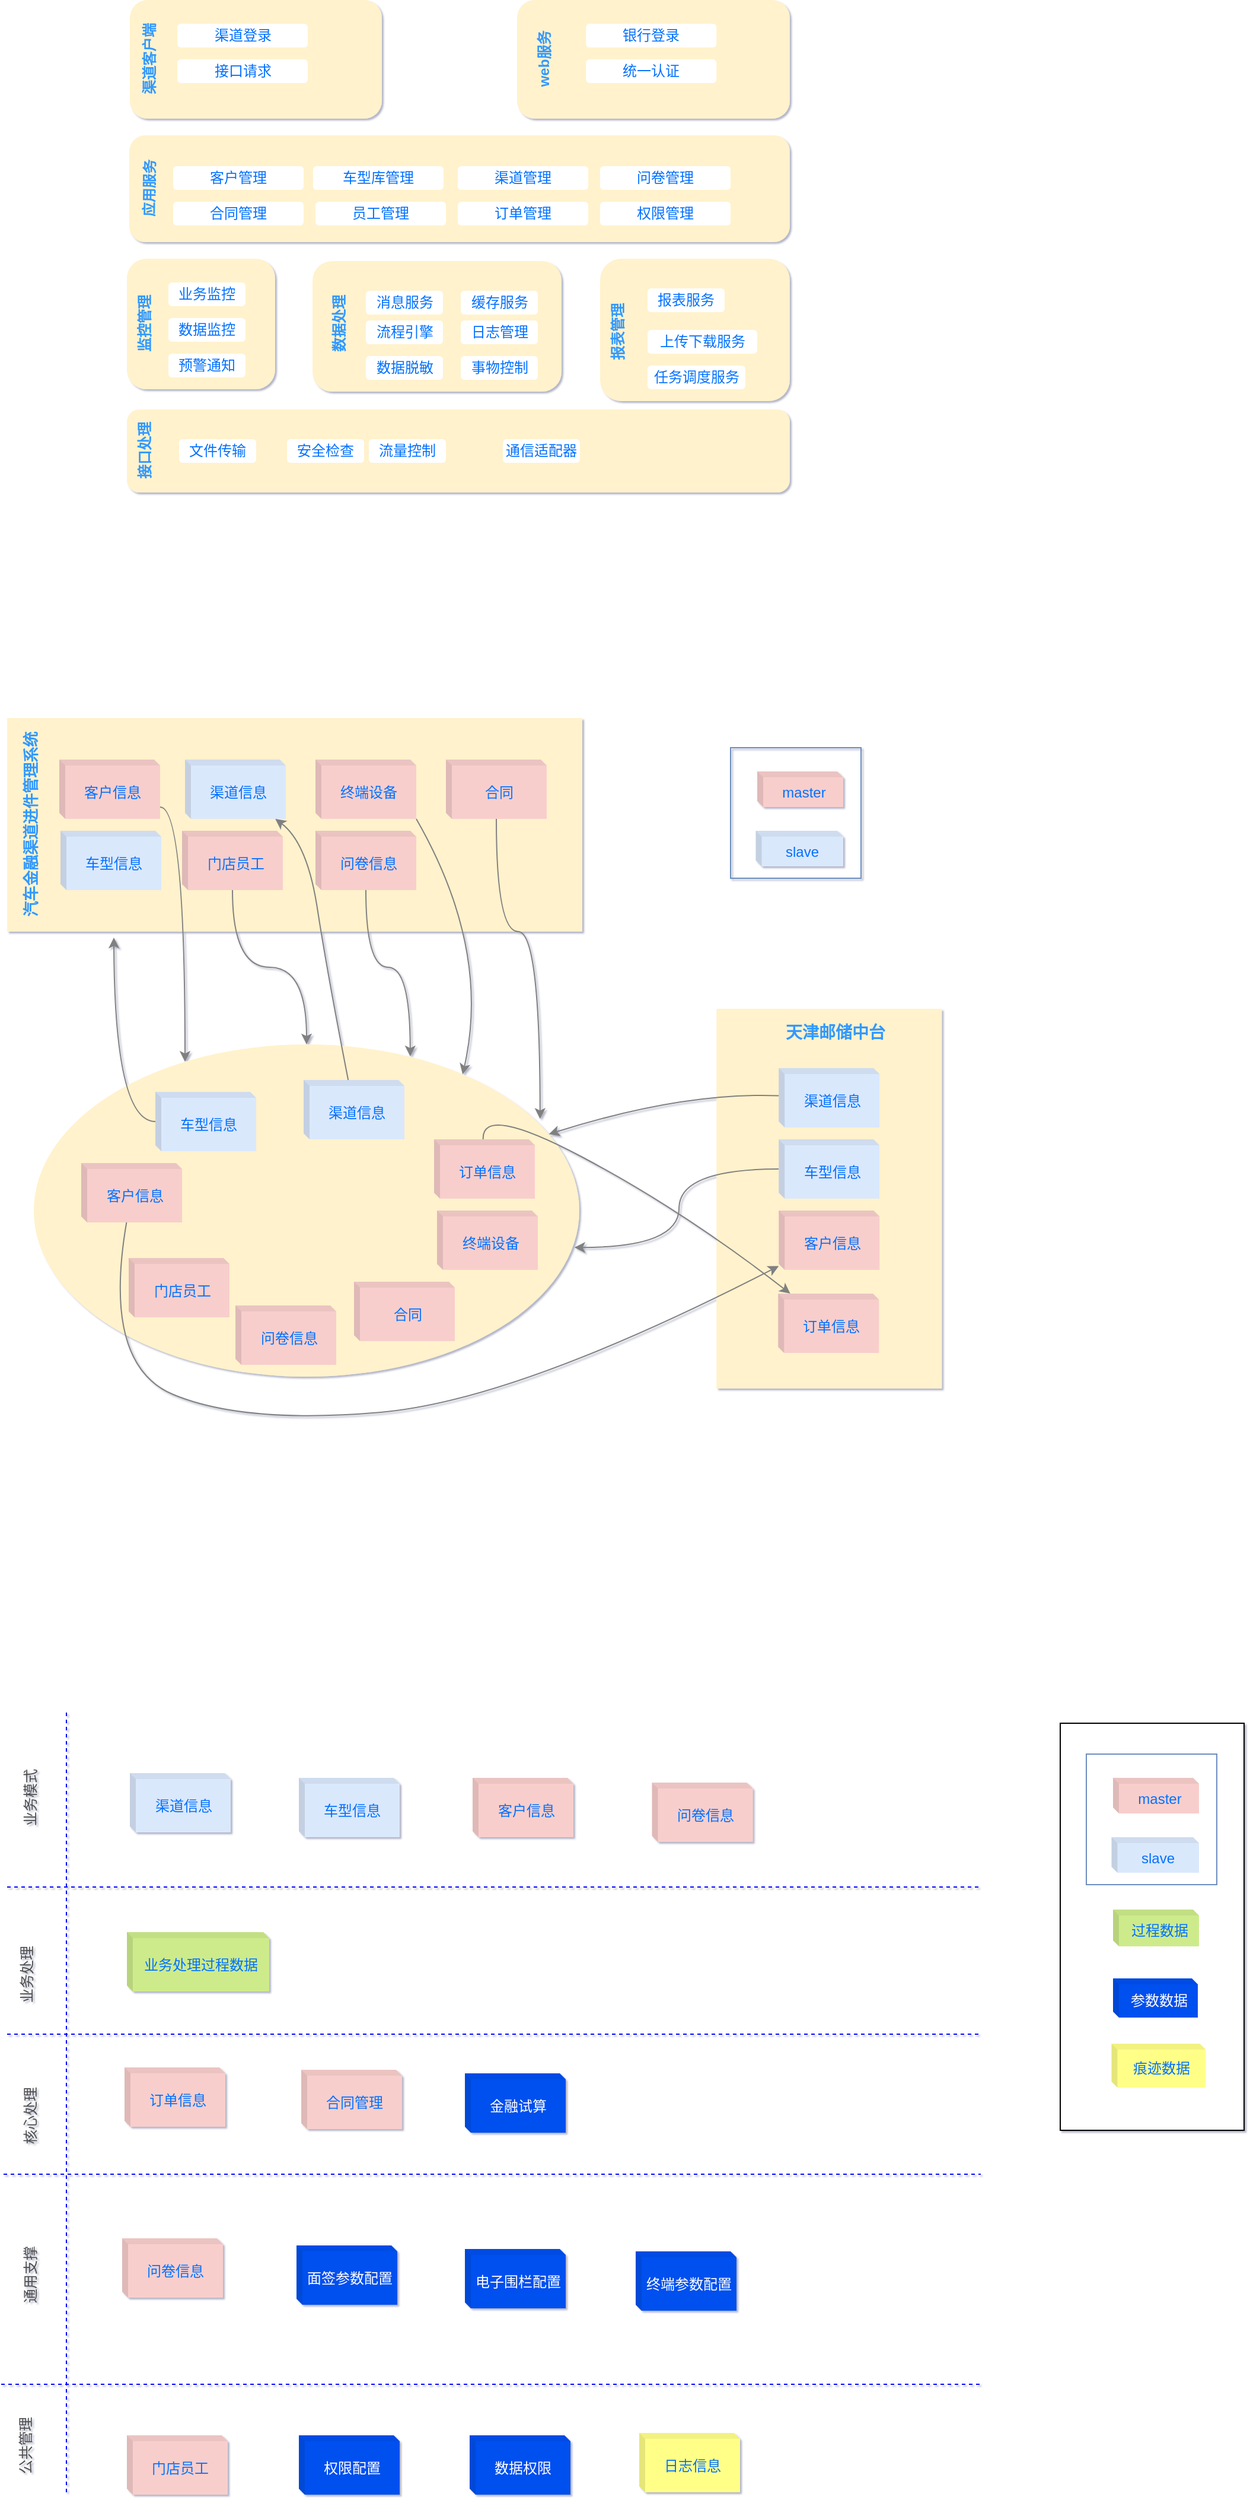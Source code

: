 <mxfile version="15.7.3" type="github">
  <diagram id="rednEDzEIAjiwpXMcuVi" name="Page-1">
    <mxGraphModel dx="129.24" dy="106.62" grid="0" gridSize="10" guides="1" tooltips="1" connect="1" arrows="1" fold="1" page="1" pageScale="1" pageWidth="827" pageHeight="1169" math="0" shadow="1">
      <root>
        <mxCell id="0" />
        <mxCell id="1" parent="0" />
        <mxCell id="NTnULdjvr8qHJkLBbCB5-50" value="" style="rounded=0;whiteSpace=wrap;html=1;shadow=0;glass=0;sketch=0;fontColor=#FFFFFF;gradientColor=none;" vertex="1" parent="1">
          <mxGeometry x="938" y="1512" width="155" height="343" as="geometry" />
        </mxCell>
        <mxCell id="dd4Ug4L6rTe_2vMBqGp8-2" value="" style="rounded=1;whiteSpace=wrap;html=1;fillColor=#fff2cc;strokeColor=none;" parent="1" vertex="1">
          <mxGeometry x="153.5" y="60" width="212.5" height="100" as="geometry" />
        </mxCell>
        <mxCell id="dd4Ug4L6rTe_2vMBqGp8-3" value="" style="rounded=1;whiteSpace=wrap;html=1;fillColor=#fff2cc;strokeColor=none;" parent="1" vertex="1">
          <mxGeometry x="480" y="60" width="230" height="100" as="geometry" />
        </mxCell>
        <mxCell id="dd4Ug4L6rTe_2vMBqGp8-4" value="" style="rounded=1;whiteSpace=wrap;html=1;fillColor=#fff2cc;strokeColor=none;shadow=0;glass=0;sketch=0;" parent="1" vertex="1">
          <mxGeometry x="153" y="174" width="557" height="90" as="geometry" />
        </mxCell>
        <mxCell id="dd4Ug4L6rTe_2vMBqGp8-5" value="" style="rounded=1;whiteSpace=wrap;html=1;strokeColor=none;fillColor=#fff2cc;" parent="1" vertex="1">
          <mxGeometry x="151" y="278" width="125" height="110" as="geometry" />
        </mxCell>
        <mxCell id="dd4Ug4L6rTe_2vMBqGp8-6" value="" style="rounded=1;whiteSpace=wrap;html=1;strokeColor=none;fillColor=#fff2cc;" parent="1" vertex="1">
          <mxGeometry x="307.5" y="280" width="210" height="110" as="geometry" />
        </mxCell>
        <mxCell id="dd4Ug4L6rTe_2vMBqGp8-7" value="" style="rounded=1;whiteSpace=wrap;html=1;strokeColor=none;fillColor=#fff2cc;" parent="1" vertex="1">
          <mxGeometry x="550" y="278" width="160" height="120" as="geometry" />
        </mxCell>
        <mxCell id="dd4Ug4L6rTe_2vMBqGp8-8" value="" style="rounded=1;whiteSpace=wrap;html=1;strokeColor=none;fillColor=#fff2cc;" parent="1" vertex="1">
          <mxGeometry x="151" y="405" width="559" height="70" as="geometry" />
        </mxCell>
        <mxCell id="dd4Ug4L6rTe_2vMBqGp8-9" value="&lt;span&gt;&lt;b&gt;&lt;font color=&quot;#3399ff&quot;&gt;渠道客户端&lt;/font&gt;&lt;/b&gt;&lt;/span&gt;" style="text;html=1;align=center;verticalAlign=middle;resizable=0;points=[];autosize=1;strokeColor=none;fillColor=none;rotation=-90;" parent="1" vertex="1">
          <mxGeometry x="135" y="101" width="70" height="18" as="geometry" />
        </mxCell>
        <mxCell id="dd4Ug4L6rTe_2vMBqGp8-11" value="&lt;b&gt;&lt;font color=&quot;#3399ff&quot;&gt;web服务&lt;/font&gt;&lt;/b&gt;" style="text;html=1;align=center;verticalAlign=middle;resizable=0;points=[];autosize=1;strokeColor=none;fillColor=none;rotation=-90;" parent="1" vertex="1">
          <mxGeometry x="474.5" y="101" width="57" height="18" as="geometry" />
        </mxCell>
        <mxCell id="dd4Ug4L6rTe_2vMBqGp8-12" value="&lt;font color=&quot;#0571ff&quot;&gt;客户管理&lt;/font&gt;" style="rounded=1;whiteSpace=wrap;html=1;strokeColor=none;shadow=0;" parent="1" vertex="1">
          <mxGeometry x="190" y="200" width="110" height="20" as="geometry" />
        </mxCell>
        <mxCell id="dd4Ug4L6rTe_2vMBqGp8-13" value="&lt;span&gt;&lt;b&gt;&lt;font color=&quot;#3399ff&quot;&gt;应用服务&lt;/font&gt;&lt;/b&gt;&lt;/span&gt;" style="text;html=1;align=center;verticalAlign=middle;resizable=0;points=[];autosize=1;strokeColor=none;fillColor=none;rotation=-89;" parent="1" vertex="1">
          <mxGeometry x="141" y="210" width="58" height="18" as="geometry" />
        </mxCell>
        <mxCell id="dd4Ug4L6rTe_2vMBqGp8-14" value="&lt;font color=&quot;#0571ff&quot;&gt;车型库管理&lt;/font&gt;" style="rounded=1;whiteSpace=wrap;html=1;shadow=0;strokeColor=none;" parent="1" vertex="1">
          <mxGeometry x="308" y="200" width="110" height="20" as="geometry" />
        </mxCell>
        <mxCell id="dd4Ug4L6rTe_2vMBqGp8-15" value="&lt;font color=&quot;#0571ff&quot;&gt;渠道管理&lt;/font&gt;" style="rounded=1;whiteSpace=wrap;html=1;shadow=0;strokeColor=none;" parent="1" vertex="1">
          <mxGeometry x="430" y="200" width="110" height="20" as="geometry" />
        </mxCell>
        <mxCell id="dd4Ug4L6rTe_2vMBqGp8-16" value="&lt;font color=&quot;#0571ff&quot;&gt;问卷管理&lt;/font&gt;" style="rounded=1;whiteSpace=wrap;html=1;shadow=0;strokeColor=none;" parent="1" vertex="1">
          <mxGeometry x="550" y="200" width="110" height="20" as="geometry" />
        </mxCell>
        <mxCell id="dd4Ug4L6rTe_2vMBqGp8-17" value="&lt;font color=&quot;#0571ff&quot;&gt;合同管理&lt;/font&gt;" style="rounded=1;whiteSpace=wrap;html=1;shadow=0;strokeColor=none;" parent="1" vertex="1">
          <mxGeometry x="190" y="230" width="110" height="20" as="geometry" />
        </mxCell>
        <mxCell id="dd4Ug4L6rTe_2vMBqGp8-20" value="&lt;font color=&quot;#0571ff&quot;&gt;员工管理&lt;/font&gt;" style="rounded=1;whiteSpace=wrap;html=1;shadow=0;strokeColor=none;" parent="1" vertex="1">
          <mxGeometry x="310" y="230" width="110" height="20" as="geometry" />
        </mxCell>
        <mxCell id="dd4Ug4L6rTe_2vMBqGp8-21" value="&lt;font color=&quot;#0571ff&quot;&gt;订单管理&lt;/font&gt;" style="rounded=1;whiteSpace=wrap;html=1;shadow=0;strokeColor=none;" parent="1" vertex="1">
          <mxGeometry x="430" y="230" width="110" height="20" as="geometry" />
        </mxCell>
        <mxCell id="dd4Ug4L6rTe_2vMBqGp8-22" value="&lt;span&gt;&lt;font&gt;&lt;b&gt;数据处理&lt;/b&gt;&lt;/font&gt;&lt;/span&gt;" style="text;html=1;align=center;verticalAlign=middle;resizable=0;points=[];autosize=1;strokeColor=none;fillColor=none;rotation=-90;fontColor=#3399FF;" parent="1" vertex="1">
          <mxGeometry x="300" y="323" width="60" height="20" as="geometry" />
        </mxCell>
        <mxCell id="dd4Ug4L6rTe_2vMBqGp8-23" value="&lt;font color=&quot;#0571ff&quot;&gt;消息服务&lt;/font&gt;" style="rounded=1;whiteSpace=wrap;html=1;shadow=0;strokeColor=none;" parent="1" vertex="1">
          <mxGeometry x="352.5" y="305" width="65" height="20" as="geometry" />
        </mxCell>
        <mxCell id="dd4Ug4L6rTe_2vMBqGp8-24" value="&lt;font color=&quot;#0571ff&quot;&gt;缓存服务&lt;/font&gt;" style="rounded=1;whiteSpace=wrap;html=1;shadow=0;strokeColor=none;" parent="1" vertex="1">
          <mxGeometry x="432.5" y="305" width="65" height="20" as="geometry" />
        </mxCell>
        <mxCell id="dd4Ug4L6rTe_2vMBqGp8-25" value="流程引擎" style="rounded=1;whiteSpace=wrap;html=1;shadow=0;strokeColor=none;fontColor=#0571FF;" parent="1" vertex="1">
          <mxGeometry x="352.5" y="330" width="65" height="20" as="geometry" />
        </mxCell>
        <mxCell id="dd4Ug4L6rTe_2vMBqGp8-27" value="&lt;font&gt;日志管理&lt;/font&gt;" style="rounded=1;whiteSpace=wrap;html=1;shadow=0;strokeColor=none;fontColor=#0571FF;" parent="1" vertex="1">
          <mxGeometry x="432.5" y="330" width="65" height="20" as="geometry" />
        </mxCell>
        <mxCell id="dd4Ug4L6rTe_2vMBqGp8-28" value="数据脱敏" style="rounded=1;whiteSpace=wrap;html=1;shadow=0;strokeColor=none;fontColor=#0571FF;" parent="1" vertex="1">
          <mxGeometry x="352.5" y="360" width="65" height="20" as="geometry" />
        </mxCell>
        <mxCell id="dd4Ug4L6rTe_2vMBqGp8-29" value="&lt;font color=&quot;#0571ff&quot;&gt;事物控制&lt;/font&gt;" style="rounded=1;whiteSpace=wrap;html=1;shadow=0;strokeColor=none;" parent="1" vertex="1">
          <mxGeometry x="432.5" y="360" width="65" height="20" as="geometry" />
        </mxCell>
        <mxCell id="dd4Ug4L6rTe_2vMBqGp8-30" value="&lt;span&gt;&lt;font&gt;&lt;b&gt;监控管理&lt;/b&gt;&lt;/font&gt;&lt;/span&gt;" style="text;html=1;align=center;verticalAlign=middle;resizable=0;points=[];autosize=1;strokeColor=none;fillColor=none;rotation=-90;fontColor=#3399FF;" parent="1" vertex="1">
          <mxGeometry x="136" y="323" width="60" height="20" as="geometry" />
        </mxCell>
        <mxCell id="dd4Ug4L6rTe_2vMBqGp8-31" value="&lt;font color=&quot;#0571ff&quot;&gt;业务监控&lt;/font&gt;" style="rounded=1;whiteSpace=wrap;html=1;shadow=0;strokeColor=none;" parent="1" vertex="1">
          <mxGeometry x="186" y="298" width="65" height="20" as="geometry" />
        </mxCell>
        <mxCell id="dd4Ug4L6rTe_2vMBqGp8-32" value="数据监控" style="rounded=1;whiteSpace=wrap;html=1;shadow=0;strokeColor=none;fontColor=#0571FF;" parent="1" vertex="1">
          <mxGeometry x="186" y="328" width="65" height="20" as="geometry" />
        </mxCell>
        <mxCell id="dd4Ug4L6rTe_2vMBqGp8-33" value="预警通知" style="rounded=1;whiteSpace=wrap;html=1;shadow=0;strokeColor=none;fontColor=#0571FF;" parent="1" vertex="1">
          <mxGeometry x="186" y="358" width="65" height="20" as="geometry" />
        </mxCell>
        <mxCell id="dd4Ug4L6rTe_2vMBqGp8-34" value="&lt;b&gt;&lt;font&gt;报表管理&lt;/font&gt;&lt;/b&gt;" style="text;html=1;align=center;verticalAlign=middle;resizable=0;points=[];autosize=1;strokeColor=none;fillColor=none;rotation=-90;fontColor=#3399FF;" parent="1" vertex="1">
          <mxGeometry x="535" y="330" width="60" height="20" as="geometry" />
        </mxCell>
        <mxCell id="dd4Ug4L6rTe_2vMBqGp8-35" value="&lt;font color=&quot;#0571ff&quot;&gt;报表服务&lt;/font&gt;" style="rounded=1;whiteSpace=wrap;html=1;shadow=0;strokeColor=none;" parent="1" vertex="1">
          <mxGeometry x="590" y="303" width="65" height="20" as="geometry" />
        </mxCell>
        <mxCell id="dd4Ug4L6rTe_2vMBqGp8-37" value="&lt;font color=&quot;#0571ff&quot;&gt;上传下载服务&lt;/font&gt;" style="rounded=1;whiteSpace=wrap;html=1;shadow=0;strokeColor=none;" parent="1" vertex="1">
          <mxGeometry x="590" y="338" width="92.5" height="20" as="geometry" />
        </mxCell>
        <mxCell id="dd4Ug4L6rTe_2vMBqGp8-41" value="&lt;font color=&quot;#0571ff&quot;&gt;任务调度服务&lt;/font&gt;" style="rounded=1;whiteSpace=wrap;html=1;shadow=0;strokeColor=none;" parent="1" vertex="1">
          <mxGeometry x="590" y="368" width="82.5" height="20" as="geometry" />
        </mxCell>
        <mxCell id="dd4Ug4L6rTe_2vMBqGp8-42" value="&lt;span&gt;&lt;font&gt;&lt;b&gt;接口处理&lt;/b&gt;&lt;/font&gt;&lt;/span&gt;" style="text;html=1;align=center;verticalAlign=middle;resizable=0;points=[];autosize=1;strokeColor=none;fillColor=none;rotation=-90;fontColor=#3399FF;" parent="1" vertex="1">
          <mxGeometry x="136" y="430" width="60" height="20" as="geometry" />
        </mxCell>
        <mxCell id="dd4Ug4L6rTe_2vMBqGp8-43" value="文件传输" style="rounded=1;whiteSpace=wrap;html=1;shadow=0;strokeColor=none;fontColor=#0571FF;" parent="1" vertex="1">
          <mxGeometry x="195" y="430" width="65" height="20" as="geometry" />
        </mxCell>
        <mxCell id="dd4Ug4L6rTe_2vMBqGp8-48" value="安全检查" style="rounded=1;whiteSpace=wrap;html=1;shadow=0;strokeColor=none;fontColor=#0571FF;" parent="1" vertex="1">
          <mxGeometry x="286" y="430" width="65" height="20" as="geometry" />
        </mxCell>
        <mxCell id="dd4Ug4L6rTe_2vMBqGp8-49" value="流量控制" style="rounded=1;whiteSpace=wrap;html=1;shadow=0;strokeColor=none;fontColor=#0571FF;" parent="1" vertex="1">
          <mxGeometry x="355" y="430" width="65" height="20" as="geometry" />
        </mxCell>
        <mxCell id="dd4Ug4L6rTe_2vMBqGp8-51" value="" style="ellipse;whiteSpace=wrap;html=1;fillColor=#fff2cc;strokeColor=none;" parent="1" vertex="1">
          <mxGeometry x="72.5" y="940" width="460" height="280" as="geometry" />
        </mxCell>
        <mxCell id="dd4Ug4L6rTe_2vMBqGp8-55" value="" style="rounded=0;whiteSpace=wrap;html=1;fillColor=#fff2cc;strokeColor=none;" parent="1" vertex="1">
          <mxGeometry x="648.13" y="910" width="190" height="320" as="geometry" />
        </mxCell>
        <mxCell id="dd4Ug4L6rTe_2vMBqGp8-56" value="&lt;font style=&quot;font-size: 14px&quot; color=&quot;#3399ff&quot;&gt;&lt;b&gt;天津邮储中台&lt;/b&gt;&lt;/font&gt;" style="text;html=1;align=center;verticalAlign=middle;resizable=0;points=[];autosize=1;strokeColor=none;fillColor=none;fontColor=#000000;" parent="1" vertex="1">
          <mxGeometry x="698.13" y="920" width="100" height="20" as="geometry" />
        </mxCell>
        <mxCell id="dd4Ug4L6rTe_2vMBqGp8-57" value="" style="rounded=0;whiteSpace=wrap;html=1;fillColor=#fff2cc;strokeColor=none;" parent="1" vertex="1">
          <mxGeometry x="50" y="665" width="485" height="180" as="geometry" />
        </mxCell>
        <mxCell id="dd4Ug4L6rTe_2vMBqGp8-58" value="&lt;blockquote&gt;&lt;font face=&quot;Comic Sans MS&quot; style=&quot;font-size: 13px&quot; color=&quot;#3399ff&quot;&gt;&lt;b&gt;汽车金融渠道进件管理系统&lt;/b&gt;&lt;/font&gt;&lt;/blockquote&gt;" style="text;html=1;align=center;verticalAlign=middle;resizable=0;points=[];autosize=1;strokeColor=none;fillColor=none;fontColor=#000000;horizontal=0;" parent="1" vertex="1">
          <mxGeometry x="45" y="635" width="50" height="240" as="geometry" />
        </mxCell>
        <mxCell id="dd4Ug4L6rTe_2vMBqGp8-62" value="&lt;font color=&quot;#0571ff&quot;&gt;客户信息&lt;/font&gt;" style="shape=cube;whiteSpace=wrap;html=1;boundedLbl=1;backgroundOutline=1;darkOpacity=0.05;darkOpacity2=0.1;size=5;fillColor=#f8cecc;strokeColor=none;" parent="1" vertex="1">
          <mxGeometry x="112.5" y="1040" width="85" height="50" as="geometry" />
        </mxCell>
        <mxCell id="dd4Ug4L6rTe_2vMBqGp8-63" value="&lt;font color=&quot;#0571ff&quot;&gt;车型信息&lt;/font&gt;" style="shape=cube;whiteSpace=wrap;html=1;boundedLbl=1;backgroundOutline=1;darkOpacity=0.05;darkOpacity2=0.1;size=5;fillColor=#dae8fc;strokeColor=none;" parent="1" vertex="1">
          <mxGeometry x="175" y="980" width="85" height="50" as="geometry" />
        </mxCell>
        <mxCell id="dd4Ug4L6rTe_2vMBqGp8-65" value="&lt;font color=&quot;#0571ff&quot;&gt;渠道信息&lt;/font&gt;" style="shape=cube;whiteSpace=wrap;html=1;boundedLbl=1;backgroundOutline=1;darkOpacity=0.05;darkOpacity2=0.1;size=5;fillColor=#dae8fc;strokeColor=none;" parent="1" vertex="1">
          <mxGeometry x="300" y="970" width="85" height="50" as="geometry" />
        </mxCell>
        <mxCell id="dd4Ug4L6rTe_2vMBqGp8-66" value="&lt;font color=&quot;#0571ff&quot;&gt;门店员工&lt;/font&gt;" style="shape=cube;whiteSpace=wrap;html=1;boundedLbl=1;backgroundOutline=1;darkOpacity=0.05;darkOpacity2=0.1;size=5;fillColor=#f8cecc;strokeColor=none;" parent="1" vertex="1">
          <mxGeometry x="152.5" y="1120" width="85" height="50" as="geometry" />
        </mxCell>
        <mxCell id="dd4Ug4L6rTe_2vMBqGp8-67" value="&lt;font color=&quot;#0571ff&quot;&gt;问卷信息&lt;/font&gt;" style="shape=cube;whiteSpace=wrap;html=1;boundedLbl=1;backgroundOutline=1;darkOpacity=0.05;darkOpacity2=0.1;size=5;fillColor=#f8cecc;strokeColor=none;" parent="1" vertex="1">
          <mxGeometry x="242.5" y="1160" width="85" height="50" as="geometry" />
        </mxCell>
        <mxCell id="dd4Ug4L6rTe_2vMBqGp8-68" value="&lt;font color=&quot;#0571ff&quot;&gt;合同&lt;/font&gt;" style="shape=cube;whiteSpace=wrap;html=1;boundedLbl=1;backgroundOutline=1;darkOpacity=0.05;darkOpacity2=0.1;size=5;fillColor=#f8cecc;strokeColor=none;" parent="1" vertex="1">
          <mxGeometry x="342.5" y="1140" width="85" height="50" as="geometry" />
        </mxCell>
        <mxCell id="dd4Ug4L6rTe_2vMBqGp8-69" value="&lt;font color=&quot;#0571ff&quot;&gt;终端设备&lt;/font&gt;" style="shape=cube;whiteSpace=wrap;html=1;boundedLbl=1;backgroundOutline=1;darkOpacity=0.05;darkOpacity2=0.1;size=5;fillColor=#f8cecc;strokeColor=none;" parent="1" vertex="1">
          <mxGeometry x="412.5" y="1080" width="85" height="50" as="geometry" />
        </mxCell>
        <mxCell id="dd4Ug4L6rTe_2vMBqGp8-70" value="&lt;font color=&quot;#0571ff&quot;&gt;渠道信息&lt;/font&gt;" style="shape=cube;whiteSpace=wrap;html=1;boundedLbl=1;backgroundOutline=1;darkOpacity=0.05;darkOpacity2=0.1;size=5;fillColor=#dae8fc;strokeColor=none;" parent="1" vertex="1">
          <mxGeometry x="700.63" y="960" width="85" height="50" as="geometry" />
        </mxCell>
        <mxCell id="dd4Ug4L6rTe_2vMBqGp8-99" value="" style="edgeStyle=orthogonalEdgeStyle;curved=1;rounded=0;orthogonalLoop=1;jettySize=auto;html=1;fontFamily=Comic Sans MS;fontSize=14;fontColor=#0571FF;strokeColor=#808080;entryX=0.991;entryY=0.611;entryDx=0;entryDy=0;entryPerimeter=0;" parent="1" source="dd4Ug4L6rTe_2vMBqGp8-71" target="dd4Ug4L6rTe_2vMBqGp8-51" edge="1">
          <mxGeometry relative="1" as="geometry">
            <mxPoint x="680" y="1085" as="targetPoint" />
          </mxGeometry>
        </mxCell>
        <mxCell id="dd4Ug4L6rTe_2vMBqGp8-71" value="&lt;font color=&quot;#0571ff&quot;&gt;车型信息&lt;/font&gt;" style="shape=cube;whiteSpace=wrap;html=1;boundedLbl=1;backgroundOutline=1;darkOpacity=0.05;darkOpacity2=0.1;size=5;fillColor=#dae8fc;strokeColor=none;" parent="1" vertex="1">
          <mxGeometry x="700.63" y="1020" width="85" height="50" as="geometry" />
        </mxCell>
        <mxCell id="dd4Ug4L6rTe_2vMBqGp8-72" value="&lt;font color=&quot;#0571ff&quot;&gt;客户信息&lt;/font&gt;" style="shape=cube;whiteSpace=wrap;html=1;boundedLbl=1;backgroundOutline=1;darkOpacity=0.05;darkOpacity2=0.1;size=5;fillColor=#f8cecc;strokeColor=none;" parent="1" vertex="1">
          <mxGeometry x="700.63" y="1080" width="85" height="50" as="geometry" />
        </mxCell>
        <mxCell id="dd4Ug4L6rTe_2vMBqGp8-73" value="&lt;font color=&quot;#0571ff&quot;&gt;客户信息&lt;/font&gt;" style="shape=cube;whiteSpace=wrap;html=1;boundedLbl=1;backgroundOutline=1;darkOpacity=0.05;darkOpacity2=0.1;size=5;fillColor=#f8cecc;strokeColor=none;" parent="1" vertex="1">
          <mxGeometry x="94" y="700" width="85" height="50" as="geometry" />
        </mxCell>
        <mxCell id="dd4Ug4L6rTe_2vMBqGp8-74" value="&lt;font color=&quot;#0571ff&quot;&gt;渠道信息&lt;/font&gt;" style="shape=cube;whiteSpace=wrap;html=1;boundedLbl=1;backgroundOutline=1;darkOpacity=0.05;darkOpacity2=0.1;size=5;fillColor=#dae8fc;strokeColor=none;" parent="1" vertex="1">
          <mxGeometry x="200" y="700" width="85" height="50" as="geometry" />
        </mxCell>
        <mxCell id="dd4Ug4L6rTe_2vMBqGp8-75" value="&lt;font color=&quot;#0571ff&quot;&gt;终端设备&lt;/font&gt;" style="shape=cube;whiteSpace=wrap;html=1;boundedLbl=1;backgroundOutline=1;darkOpacity=0.05;darkOpacity2=0.1;size=5;fillColor=#f8cecc;strokeColor=none;" parent="1" vertex="1">
          <mxGeometry x="310" y="700" width="85" height="50" as="geometry" />
        </mxCell>
        <mxCell id="dd4Ug4L6rTe_2vMBqGp8-103" value="" style="edgeStyle=orthogonalEdgeStyle;curved=1;rounded=0;orthogonalLoop=1;jettySize=auto;html=1;fontFamily=Comic Sans MS;fontSize=14;fontColor=#0571FF;strokeColor=#808080;entryX=0.928;entryY=0.224;entryDx=0;entryDy=0;entryPerimeter=0;" parent="1" source="dd4Ug4L6rTe_2vMBqGp8-76" target="dd4Ug4L6rTe_2vMBqGp8-51" edge="1">
          <mxGeometry relative="1" as="geometry">
            <mxPoint x="622.5" y="825" as="targetPoint" />
          </mxGeometry>
        </mxCell>
        <mxCell id="dd4Ug4L6rTe_2vMBqGp8-76" value="&lt;font color=&quot;#0571ff&quot;&gt;合同&lt;/font&gt;" style="shape=cube;whiteSpace=wrap;html=1;boundedLbl=1;backgroundOutline=1;darkOpacity=0.05;darkOpacity2=0.1;size=5;fillColor=#f8cecc;strokeColor=none;" parent="1" vertex="1">
          <mxGeometry x="420" y="700" width="85" height="50" as="geometry" />
        </mxCell>
        <mxCell id="dd4Ug4L6rTe_2vMBqGp8-77" value="&lt;font color=&quot;#0571ff&quot;&gt;车型信息&lt;/font&gt;" style="shape=cube;whiteSpace=wrap;html=1;boundedLbl=1;backgroundOutline=1;darkOpacity=0.05;darkOpacity2=0.1;size=5;fillColor=#dae8fc;strokeColor=none;" parent="1" vertex="1">
          <mxGeometry x="95" y="760" width="85" height="50" as="geometry" />
        </mxCell>
        <mxCell id="dd4Ug4L6rTe_2vMBqGp8-107" value="" style="edgeStyle=orthogonalEdgeStyle;curved=1;rounded=0;orthogonalLoop=1;jettySize=auto;html=1;fontFamily=Comic Sans MS;fontSize=14;fontColor=#0571FF;strokeColor=#808080;" parent="1" source="dd4Ug4L6rTe_2vMBqGp8-78" target="dd4Ug4L6rTe_2vMBqGp8-51" edge="1">
          <mxGeometry relative="1" as="geometry">
            <mxPoint x="240" y="890" as="targetPoint" />
          </mxGeometry>
        </mxCell>
        <mxCell id="dd4Ug4L6rTe_2vMBqGp8-78" value="&lt;font color=&quot;#0571ff&quot;&gt;门店员工&lt;/font&gt;" style="shape=cube;whiteSpace=wrap;html=1;boundedLbl=1;backgroundOutline=1;darkOpacity=0.05;darkOpacity2=0.1;size=5;fillColor=#f8cecc;strokeColor=none;" parent="1" vertex="1">
          <mxGeometry x="197.5" y="760" width="85" height="50" as="geometry" />
        </mxCell>
        <mxCell id="dd4Ug4L6rTe_2vMBqGp8-105" value="" style="edgeStyle=orthogonalEdgeStyle;curved=1;rounded=0;orthogonalLoop=1;jettySize=auto;html=1;fontFamily=Comic Sans MS;fontSize=14;fontColor=#0571FF;strokeColor=#808080;entryX=0.69;entryY=0.036;entryDx=0;entryDy=0;entryPerimeter=0;" parent="1" source="dd4Ug4L6rTe_2vMBqGp8-79" target="dd4Ug4L6rTe_2vMBqGp8-51" edge="1">
          <mxGeometry relative="1" as="geometry">
            <mxPoint x="352.5" y="890" as="targetPoint" />
          </mxGeometry>
        </mxCell>
        <mxCell id="dd4Ug4L6rTe_2vMBqGp8-79" value="&lt;font color=&quot;#0571ff&quot;&gt;问卷信息&lt;/font&gt;" style="shape=cube;whiteSpace=wrap;html=1;boundedLbl=1;backgroundOutline=1;darkOpacity=0.05;darkOpacity2=0.1;size=5;fillColor=#f8cecc;strokeColor=none;" parent="1" vertex="1">
          <mxGeometry x="310" y="760" width="85" height="50" as="geometry" />
        </mxCell>
        <mxCell id="dd4Ug4L6rTe_2vMBqGp8-81" value="" style="endArrow=classic;html=1;rounded=0;fontFamily=Comic Sans MS;fontSize=14;fontColor=#0000FF;strokeColor=#808080;edgeStyle=orthogonalEdgeStyle;curved=1;" parent="1" source="dd4Ug4L6rTe_2vMBqGp8-73" target="dd4Ug4L6rTe_2vMBqGp8-51" edge="1">
          <mxGeometry width="50" height="50" relative="1" as="geometry">
            <mxPoint x="390" y="980" as="sourcePoint" />
            <mxPoint x="440" y="930" as="targetPoint" />
            <Array as="points">
              <mxPoint x="200" y="740" />
            </Array>
          </mxGeometry>
        </mxCell>
        <mxCell id="dd4Ug4L6rTe_2vMBqGp8-82" value="&lt;font color=&quot;#0571ff&quot;&gt;订单信息&lt;/font&gt;" style="shape=cube;whiteSpace=wrap;html=1;boundedLbl=1;backgroundOutline=1;darkOpacity=0.05;darkOpacity2=0.1;size=5;fillColor=#f8cecc;strokeColor=none;" parent="1" vertex="1">
          <mxGeometry x="410" y="1020" width="85" height="50" as="geometry" />
        </mxCell>
        <mxCell id="dd4Ug4L6rTe_2vMBqGp8-88" value="" style="curved=1;endArrow=classic;html=1;rounded=0;fontFamily=Comic Sans MS;fontSize=14;fontColor=#0571FF;strokeColor=#808080;entryX=0.786;entryY=0.09;entryDx=0;entryDy=0;entryPerimeter=0;" parent="1" target="dd4Ug4L6rTe_2vMBqGp8-51" edge="1">
          <mxGeometry width="50" height="50" relative="1" as="geometry">
            <mxPoint x="395.002" y="750" as="sourcePoint" />
            <mxPoint x="451.609" y="940.159" as="targetPoint" />
            <Array as="points">
              <mxPoint x="458.15" y="860" />
            </Array>
          </mxGeometry>
        </mxCell>
        <mxCell id="dd4Ug4L6rTe_2vMBqGp8-90" value="" style="curved=1;endArrow=classic;html=1;rounded=0;fontFamily=Comic Sans MS;fontSize=14;fontColor=#0571FF;strokeColor=#808080;" parent="1" source="dd4Ug4L6rTe_2vMBqGp8-70" target="dd4Ug4L6rTe_2vMBqGp8-51" edge="1">
          <mxGeometry width="50" height="50" relative="1" as="geometry">
            <mxPoint x="570" y="980" as="sourcePoint" />
            <mxPoint x="620" y="930" as="targetPoint" />
            <Array as="points">
              <mxPoint x="620" y="980" />
            </Array>
          </mxGeometry>
        </mxCell>
        <mxCell id="dd4Ug4L6rTe_2vMBqGp8-91" value="" style="curved=1;endArrow=classic;html=1;rounded=0;fontFamily=Comic Sans MS;fontSize=14;fontColor=#0571FF;strokeColor=#808080;" parent="1" source="dd4Ug4L6rTe_2vMBqGp8-62" target="dd4Ug4L6rTe_2vMBqGp8-72" edge="1">
          <mxGeometry width="50" height="50" relative="1" as="geometry">
            <mxPoint x="290" y="1020" as="sourcePoint" />
            <mxPoint x="340" y="970" as="targetPoint" />
            <Array as="points">
              <mxPoint x="130" y="1210" />
              <mxPoint x="250" y="1260" />
              <mxPoint x="480" y="1240" />
            </Array>
          </mxGeometry>
        </mxCell>
        <mxCell id="dd4Ug4L6rTe_2vMBqGp8-93" value="&lt;font color=&quot;#0571ff&quot;&gt;订单信息&lt;/font&gt;" style="shape=cube;whiteSpace=wrap;html=1;boundedLbl=1;backgroundOutline=1;darkOpacity=0.05;darkOpacity2=0.1;size=5;fillColor=#f8cecc;strokeColor=none;" parent="1" vertex="1">
          <mxGeometry x="700.13" y="1150" width="85" height="50" as="geometry" />
        </mxCell>
        <mxCell id="dd4Ug4L6rTe_2vMBqGp8-109" value="" style="edgeStyle=orthogonalEdgeStyle;curved=1;rounded=0;orthogonalLoop=1;jettySize=auto;html=1;fontFamily=Comic Sans MS;fontSize=14;fontColor=#0571FF;strokeColor=#808080;" parent="1" source="dd4Ug4L6rTe_2vMBqGp8-63" edge="1">
          <mxGeometry relative="1" as="geometry">
            <mxPoint x="140" y="850" as="targetPoint" />
          </mxGeometry>
        </mxCell>
        <mxCell id="dd4Ug4L6rTe_2vMBqGp8-89" value="" style="curved=1;endArrow=classic;html=1;rounded=0;fontFamily=Comic Sans MS;fontSize=14;fontColor=#0571FF;strokeColor=#808080;" parent="1" source="dd4Ug4L6rTe_2vMBqGp8-65" target="dd4Ug4L6rTe_2vMBqGp8-74" edge="1">
          <mxGeometry width="50" height="50" relative="1" as="geometry">
            <mxPoint x="360" y="900" as="sourcePoint" />
            <mxPoint x="340" y="930" as="targetPoint" />
            <Array as="points">
              <mxPoint x="320" y="880" />
              <mxPoint x="303" y="770" />
            </Array>
          </mxGeometry>
        </mxCell>
        <mxCell id="dd4Ug4L6rTe_2vMBqGp8-110" value="" style="curved=1;endArrow=classic;html=1;rounded=0;fontFamily=Comic Sans MS;fontSize=14;fontColor=#0571FF;strokeColor=#808080;" parent="1" source="dd4Ug4L6rTe_2vMBqGp8-82" target="dd4Ug4L6rTe_2vMBqGp8-93" edge="1">
          <mxGeometry width="50" height="50" relative="1" as="geometry">
            <mxPoint x="400" y="990" as="sourcePoint" />
            <mxPoint x="450" y="940" as="targetPoint" />
            <Array as="points">
              <mxPoint x="450" y="990" />
              <mxPoint x="620" y="1080" />
            </Array>
          </mxGeometry>
        </mxCell>
        <mxCell id="dd4Ug4L6rTe_2vMBqGp8-111" value="" style="whiteSpace=wrap;html=1;aspect=fixed;labelBackgroundColor=none;fontFamily=Comic Sans MS;fontSize=14;strokeColor=#6c8ebf;verticalAlign=middle;fillColor=none;" parent="1" vertex="1">
          <mxGeometry x="660" y="690" width="110" height="110" as="geometry" />
        </mxCell>
        <mxCell id="dd4Ug4L6rTe_2vMBqGp8-112" value="&lt;font color=&quot;#0571ff&quot;&gt;slave&lt;/font&gt;" style="shape=cube;whiteSpace=wrap;html=1;boundedLbl=1;backgroundOutline=1;darkOpacity=0.05;darkOpacity2=0.1;size=5;fillColor=#dae8fc;strokeColor=none;" parent="1" vertex="1">
          <mxGeometry x="681.25" y="760" width="73.75" height="30" as="geometry" />
        </mxCell>
        <mxCell id="dd4Ug4L6rTe_2vMBqGp8-113" value="&lt;font color=&quot;#0571ff&quot;&gt;master&lt;/font&gt;" style="shape=cube;whiteSpace=wrap;html=1;boundedLbl=1;backgroundOutline=1;darkOpacity=0.05;darkOpacity2=0.1;size=5;fillColor=#f8cecc;strokeColor=none;" parent="1" vertex="1">
          <mxGeometry x="682.5" y="710" width="72.5" height="30" as="geometry" />
        </mxCell>
        <mxCell id="NTnULdjvr8qHJkLBbCB5-6" value="&lt;font color=&quot;#0571ff&quot;&gt;渠道登录&lt;/font&gt;" style="rounded=1;whiteSpace=wrap;html=1;strokeColor=none;shadow=0;" vertex="1" parent="1">
          <mxGeometry x="193.5" y="80" width="110" height="20" as="geometry" />
        </mxCell>
        <mxCell id="NTnULdjvr8qHJkLBbCB5-7" value="&lt;font color=&quot;#0571ff&quot;&gt;接口请求&lt;/font&gt;" style="rounded=1;whiteSpace=wrap;html=1;strokeColor=none;shadow=0;" vertex="1" parent="1">
          <mxGeometry x="193.5" y="110" width="110" height="20" as="geometry" />
        </mxCell>
        <mxCell id="NTnULdjvr8qHJkLBbCB5-8" value="&lt;font color=&quot;#0571ff&quot;&gt;银行登录&lt;/font&gt;" style="rounded=1;whiteSpace=wrap;html=1;strokeColor=none;shadow=0;" vertex="1" parent="1">
          <mxGeometry x="538.13" y="80" width="110" height="20" as="geometry" />
        </mxCell>
        <mxCell id="NTnULdjvr8qHJkLBbCB5-9" value="&lt;font color=&quot;#0571ff&quot;&gt;统一认证&lt;/font&gt;" style="rounded=1;whiteSpace=wrap;html=1;strokeColor=none;shadow=0;" vertex="1" parent="1">
          <mxGeometry x="538.13" y="110" width="110" height="20" as="geometry" />
        </mxCell>
        <mxCell id="NTnULdjvr8qHJkLBbCB5-12" value="通信适配器" style="rounded=1;whiteSpace=wrap;html=1;shadow=0;strokeColor=none;fontColor=#0571FF;" vertex="1" parent="1">
          <mxGeometry x="468" y="430" width="65" height="20" as="geometry" />
        </mxCell>
        <mxCell id="NTnULdjvr8qHJkLBbCB5-13" value="&lt;font color=&quot;#0571ff&quot;&gt;权限管理&lt;/font&gt;" style="rounded=1;whiteSpace=wrap;html=1;shadow=0;strokeColor=none;" vertex="1" parent="1">
          <mxGeometry x="550" y="230" width="110" height="20" as="geometry" />
        </mxCell>
        <mxCell id="NTnULdjvr8qHJkLBbCB5-14" value="" style="endArrow=none;dashed=1;html=1;rounded=0;fontColor=default;strokeColor=#0000FF;" edge="1" parent="1">
          <mxGeometry width="50" height="50" relative="1" as="geometry">
            <mxPoint x="50" y="1650" as="sourcePoint" />
            <mxPoint x="871" y="1650" as="targetPoint" />
          </mxGeometry>
        </mxCell>
        <mxCell id="NTnULdjvr8qHJkLBbCB5-15" value="" style="endArrow=none;dashed=1;html=1;rounded=0;fontColor=default;strokeColor=#0000FF;" edge="1" parent="1">
          <mxGeometry width="50" height="50" relative="1" as="geometry">
            <mxPoint x="50" y="1774" as="sourcePoint" />
            <mxPoint x="869" y="1774" as="targetPoint" />
          </mxGeometry>
        </mxCell>
        <mxCell id="NTnULdjvr8qHJkLBbCB5-16" value="" style="endArrow=none;dashed=1;html=1;rounded=0;fontColor=default;strokeColor=#0000FF;" edge="1" parent="1">
          <mxGeometry width="50" height="50" relative="1" as="geometry">
            <mxPoint x="47" y="1892" as="sourcePoint" />
            <mxPoint x="871" y="1892" as="targetPoint" />
          </mxGeometry>
        </mxCell>
        <mxCell id="NTnULdjvr8qHJkLBbCB5-17" value="" style="endArrow=none;dashed=1;html=1;rounded=0;fontColor=default;strokeColor=#0000FF;" edge="1" parent="1">
          <mxGeometry width="50" height="50" relative="1" as="geometry">
            <mxPoint x="100" y="2160" as="sourcePoint" />
            <mxPoint x="100" y="1500" as="targetPoint" />
          </mxGeometry>
        </mxCell>
        <mxCell id="NTnULdjvr8qHJkLBbCB5-19" value="&lt;font color=&quot;#4d4d4d&quot;&gt;业务模式&lt;/font&gt;" style="text;html=1;align=center;verticalAlign=middle;resizable=0;points=[];autosize=1;strokeColor=none;fillColor=none;fontColor=default;rotation=-90;" vertex="1" parent="1">
          <mxGeometry x="40" y="1565" width="60" height="20" as="geometry" />
        </mxCell>
        <mxCell id="NTnULdjvr8qHJkLBbCB5-20" value="" style="endArrow=none;dashed=1;html=1;rounded=0;fontColor=default;strokeColor=#0000FF;" edge="1" parent="1">
          <mxGeometry width="50" height="50" relative="1" as="geometry">
            <mxPoint x="45" y="2069" as="sourcePoint" />
            <mxPoint x="873" y="2069" as="targetPoint" />
          </mxGeometry>
        </mxCell>
        <mxCell id="NTnULdjvr8qHJkLBbCB5-21" value="&lt;font color=&quot;#4d4d4d&quot;&gt;业务处理&lt;/font&gt;" style="text;html=1;align=center;verticalAlign=middle;resizable=0;points=[];autosize=1;strokeColor=none;fillColor=none;fontColor=default;rotation=-90;" vertex="1" parent="1">
          <mxGeometry x="38" y="1715" width="58" height="18" as="geometry" />
        </mxCell>
        <mxCell id="NTnULdjvr8qHJkLBbCB5-22" value="&lt;font color=&quot;#4d4d4d&quot;&gt;核心处理&lt;br&gt;&lt;/font&gt;" style="text;html=1;align=center;verticalAlign=middle;resizable=0;points=[];autosize=1;strokeColor=none;fillColor=none;fontColor=default;rotation=-90;" vertex="1" parent="1">
          <mxGeometry x="41" y="1834" width="58" height="18" as="geometry" />
        </mxCell>
        <mxCell id="NTnULdjvr8qHJkLBbCB5-23" value="&lt;font color=&quot;#4d4d4d&quot;&gt;通用支撑&lt;br&gt;&lt;/font&gt;" style="text;html=1;align=center;verticalAlign=middle;resizable=0;points=[];autosize=1;strokeColor=none;fillColor=none;fontColor=default;rotation=-90;" vertex="1" parent="1">
          <mxGeometry x="41" y="1968" width="58" height="18" as="geometry" />
        </mxCell>
        <mxCell id="NTnULdjvr8qHJkLBbCB5-24" value="&lt;font color=&quot;#4d4d4d&quot;&gt;公共管理&lt;br&gt;&lt;/font&gt;" style="text;html=1;align=center;verticalAlign=middle;resizable=0;points=[];autosize=1;strokeColor=none;fillColor=none;fontColor=default;rotation=-90;" vertex="1" parent="1">
          <mxGeometry x="37" y="2112" width="58" height="18" as="geometry" />
        </mxCell>
        <mxCell id="NTnULdjvr8qHJkLBbCB5-26" value="&lt;font color=&quot;#0571ff&quot;&gt;门店员工&lt;/font&gt;" style="shape=cube;whiteSpace=wrap;html=1;boundedLbl=1;backgroundOutline=1;darkOpacity=0.05;darkOpacity2=0.1;size=5;fillColor=#f8cecc;strokeColor=none;" vertex="1" parent="1">
          <mxGeometry x="151" y="2112" width="85" height="50" as="geometry" />
        </mxCell>
        <mxCell id="NTnULdjvr8qHJkLBbCB5-27" value="&lt;font color=&quot;#0571ff&quot;&gt;车型信息&lt;/font&gt;" style="shape=cube;whiteSpace=wrap;html=1;boundedLbl=1;backgroundOutline=1;darkOpacity=0.05;darkOpacity2=0.1;size=5;fillColor=#dae8fc;strokeColor=none;" vertex="1" parent="1">
          <mxGeometry x="296" y="1558" width="85" height="50" as="geometry" />
        </mxCell>
        <mxCell id="NTnULdjvr8qHJkLBbCB5-28" value="&lt;font color=&quot;#0571ff&quot;&gt;渠道信息&lt;/font&gt;" style="shape=cube;whiteSpace=wrap;html=1;boundedLbl=1;backgroundOutline=1;darkOpacity=0.05;darkOpacity2=0.1;size=5;fillColor=#dae8fc;strokeColor=none;" vertex="1" parent="1">
          <mxGeometry x="153.5" y="1554" width="85" height="50" as="geometry" />
        </mxCell>
        <mxCell id="NTnULdjvr8qHJkLBbCB5-29" value="&lt;font color=&quot;#0571ff&quot;&gt;订单信息&lt;/font&gt;" style="shape=cube;whiteSpace=wrap;html=1;boundedLbl=1;backgroundOutline=1;darkOpacity=0.05;darkOpacity2=0.1;size=5;fillColor=#f8cecc;strokeColor=none;" vertex="1" parent="1">
          <mxGeometry x="149" y="1802" width="85" height="50" as="geometry" />
        </mxCell>
        <mxCell id="NTnULdjvr8qHJkLBbCB5-30" value="&lt;font color=&quot;#0571ff&quot;&gt;合同管理&lt;/font&gt;" style="shape=cube;whiteSpace=wrap;html=1;boundedLbl=1;backgroundOutline=1;darkOpacity=0.05;darkOpacity2=0.1;size=5;fillColor=#f8cecc;strokeColor=none;" vertex="1" parent="1">
          <mxGeometry x="298" y="1804" width="85" height="50" as="geometry" />
        </mxCell>
        <mxCell id="NTnULdjvr8qHJkLBbCB5-31" value="&lt;font color=&quot;#0571ff&quot;&gt;问卷信息&lt;/font&gt;" style="shape=cube;whiteSpace=wrap;html=1;boundedLbl=1;backgroundOutline=1;darkOpacity=0.05;darkOpacity2=0.1;size=5;fillColor=#f8cecc;strokeColor=none;" vertex="1" parent="1">
          <mxGeometry x="147" y="1946" width="85" height="50" as="geometry" />
        </mxCell>
        <mxCell id="NTnULdjvr8qHJkLBbCB5-32" value="&lt;font color=&quot;#0571ff&quot;&gt;客户信息&lt;/font&gt;" style="shape=cube;whiteSpace=wrap;html=1;boundedLbl=1;backgroundOutline=1;darkOpacity=0.05;darkOpacity2=0.1;size=5;fillColor=#f8cecc;strokeColor=none;" vertex="1" parent="1">
          <mxGeometry x="442.5" y="1558" width="85" height="50" as="geometry" />
        </mxCell>
        <mxCell id="NTnULdjvr8qHJkLBbCB5-33" value="数据权限" style="shape=cube;whiteSpace=wrap;html=1;boundedLbl=1;backgroundOutline=1;darkOpacity=0.05;darkOpacity2=0.1;size=5;fillColor=#0050ef;strokeColor=none;fontColor=#ffffff;" vertex="1" parent="1">
          <mxGeometry x="440" y="2112" width="85" height="50" as="geometry" />
        </mxCell>
        <mxCell id="NTnULdjvr8qHJkLBbCB5-34" value="&lt;font color=&quot;#0571ff&quot;&gt;日志信息&lt;/font&gt;" style="shape=cube;whiteSpace=wrap;html=1;boundedLbl=1;backgroundOutline=1;darkOpacity=0.05;darkOpacity2=0.1;size=5;fillColor=#ffff88;strokeColor=none;" vertex="1" parent="1">
          <mxGeometry x="583" y="2110" width="85" height="50" as="geometry" />
        </mxCell>
        <mxCell id="NTnULdjvr8qHJkLBbCB5-35" value="&lt;font color=&quot;#0571ff&quot;&gt;业务处理过程数据&lt;/font&gt;" style="shape=cube;whiteSpace=wrap;html=1;boundedLbl=1;backgroundOutline=1;darkOpacity=0.05;darkOpacity2=0.1;size=5;fillColor=#cdeb8b;strokeColor=none;" vertex="1" parent="1">
          <mxGeometry x="151" y="1688" width="120" height="50" as="geometry" />
        </mxCell>
        <mxCell id="NTnULdjvr8qHJkLBbCB5-36" value="面签参数配置" style="shape=cube;whiteSpace=wrap;html=1;boundedLbl=1;backgroundOutline=1;darkOpacity=0.05;darkOpacity2=0.1;size=5;fillColor=#0050ef;strokeColor=none;fontColor=#ffffff;" vertex="1" parent="1">
          <mxGeometry x="294" y="1952" width="85" height="50" as="geometry" />
        </mxCell>
        <mxCell id="NTnULdjvr8qHJkLBbCB5-37" value="权限配置" style="shape=cube;whiteSpace=wrap;html=1;boundedLbl=1;backgroundOutline=1;darkOpacity=0.05;darkOpacity2=0.1;size=5;fillColor=#0050ef;strokeColor=none;fontColor=#ffffff;" vertex="1" parent="1">
          <mxGeometry x="296" y="2112" width="85" height="50" as="geometry" />
        </mxCell>
        <mxCell id="NTnULdjvr8qHJkLBbCB5-38" value="电子围栏配置" style="shape=cube;whiteSpace=wrap;html=1;boundedLbl=1;backgroundOutline=1;darkOpacity=0.05;darkOpacity2=0.1;size=5;fillColor=#0050ef;strokeColor=none;fontColor=#ffffff;" vertex="1" parent="1">
          <mxGeometry x="436" y="1955" width="85" height="50" as="geometry" />
        </mxCell>
        <mxCell id="NTnULdjvr8qHJkLBbCB5-40" value="金融试算" style="shape=cube;whiteSpace=wrap;html=1;boundedLbl=1;backgroundOutline=1;darkOpacity=0.05;darkOpacity2=0.1;size=5;fillColor=#0050ef;strokeColor=none;fontColor=#ffffff;" vertex="1" parent="1">
          <mxGeometry x="436" y="1807" width="85" height="50" as="geometry" />
        </mxCell>
        <mxCell id="NTnULdjvr8qHJkLBbCB5-41" value="" style="whiteSpace=wrap;html=1;aspect=fixed;labelBackgroundColor=none;fontFamily=Comic Sans MS;fontSize=14;strokeColor=#6c8ebf;verticalAlign=middle;fillColor=none;" vertex="1" parent="1">
          <mxGeometry x="960" y="1538" width="110" height="110" as="geometry" />
        </mxCell>
        <mxCell id="NTnULdjvr8qHJkLBbCB5-42" value="&lt;font color=&quot;#0571ff&quot;&gt;slave&lt;/font&gt;" style="shape=cube;whiteSpace=wrap;html=1;boundedLbl=1;backgroundOutline=1;darkOpacity=0.05;darkOpacity2=0.1;size=5;fillColor=#dae8fc;strokeColor=none;" vertex="1" parent="1">
          <mxGeometry x="981.25" y="1608" width="73.75" height="30" as="geometry" />
        </mxCell>
        <mxCell id="NTnULdjvr8qHJkLBbCB5-43" value="&lt;font color=&quot;#0571ff&quot;&gt;master&lt;/font&gt;" style="shape=cube;whiteSpace=wrap;html=1;boundedLbl=1;backgroundOutline=1;darkOpacity=0.05;darkOpacity2=0.1;size=5;fillColor=#f8cecc;strokeColor=none;" vertex="1" parent="1">
          <mxGeometry x="982.5" y="1558" width="72.5" height="30" as="geometry" />
        </mxCell>
        <mxCell id="NTnULdjvr8qHJkLBbCB5-44" value="终端参数配置" style="shape=cube;whiteSpace=wrap;html=1;boundedLbl=1;backgroundOutline=1;darkOpacity=0.05;darkOpacity2=0.1;size=5;fillColor=#0050ef;strokeColor=none;fontColor=#ffffff;" vertex="1" parent="1">
          <mxGeometry x="580" y="1957" width="85" height="50" as="geometry" />
        </mxCell>
        <mxCell id="NTnULdjvr8qHJkLBbCB5-45" value="&lt;font color=&quot;#0571ff&quot;&gt;问卷信息&lt;/font&gt;" style="shape=cube;whiteSpace=wrap;html=1;boundedLbl=1;backgroundOutline=1;darkOpacity=0.05;darkOpacity2=0.1;size=5;fillColor=#f8cecc;strokeColor=none;" vertex="1" parent="1">
          <mxGeometry x="593.75" y="1562" width="85" height="50" as="geometry" />
        </mxCell>
        <mxCell id="NTnULdjvr8qHJkLBbCB5-46" value="&lt;font color=&quot;#0571ff&quot;&gt;过程数据&lt;/font&gt;" style="shape=cube;whiteSpace=wrap;html=1;boundedLbl=1;backgroundOutline=1;darkOpacity=0.05;darkOpacity2=0.1;size=5;fillColor=#cdeb8b;strokeColor=none;" vertex="1" parent="1">
          <mxGeometry x="982.5" y="1669" width="72.5" height="31" as="geometry" />
        </mxCell>
        <mxCell id="NTnULdjvr8qHJkLBbCB5-47" value="参数数据" style="shape=cube;whiteSpace=wrap;html=1;boundedLbl=1;backgroundOutline=1;darkOpacity=0.05;darkOpacity2=0.1;size=5;fillColor=#0050ef;strokeColor=none;fontColor=#ffffff;" vertex="1" parent="1">
          <mxGeometry x="982.5" y="1727" width="71.5" height="33" as="geometry" />
        </mxCell>
        <mxCell id="NTnULdjvr8qHJkLBbCB5-49" value="&lt;font color=&quot;#0571ff&quot;&gt;痕迹数据&lt;/font&gt;" style="shape=cube;whiteSpace=wrap;html=1;boundedLbl=1;backgroundOutline=1;darkOpacity=0.05;darkOpacity2=0.1;size=5;fillColor=#ffff88;strokeColor=none;" vertex="1" parent="1">
          <mxGeometry x="981.25" y="1782" width="79.5" height="37" as="geometry" />
        </mxCell>
      </root>
    </mxGraphModel>
  </diagram>
</mxfile>

